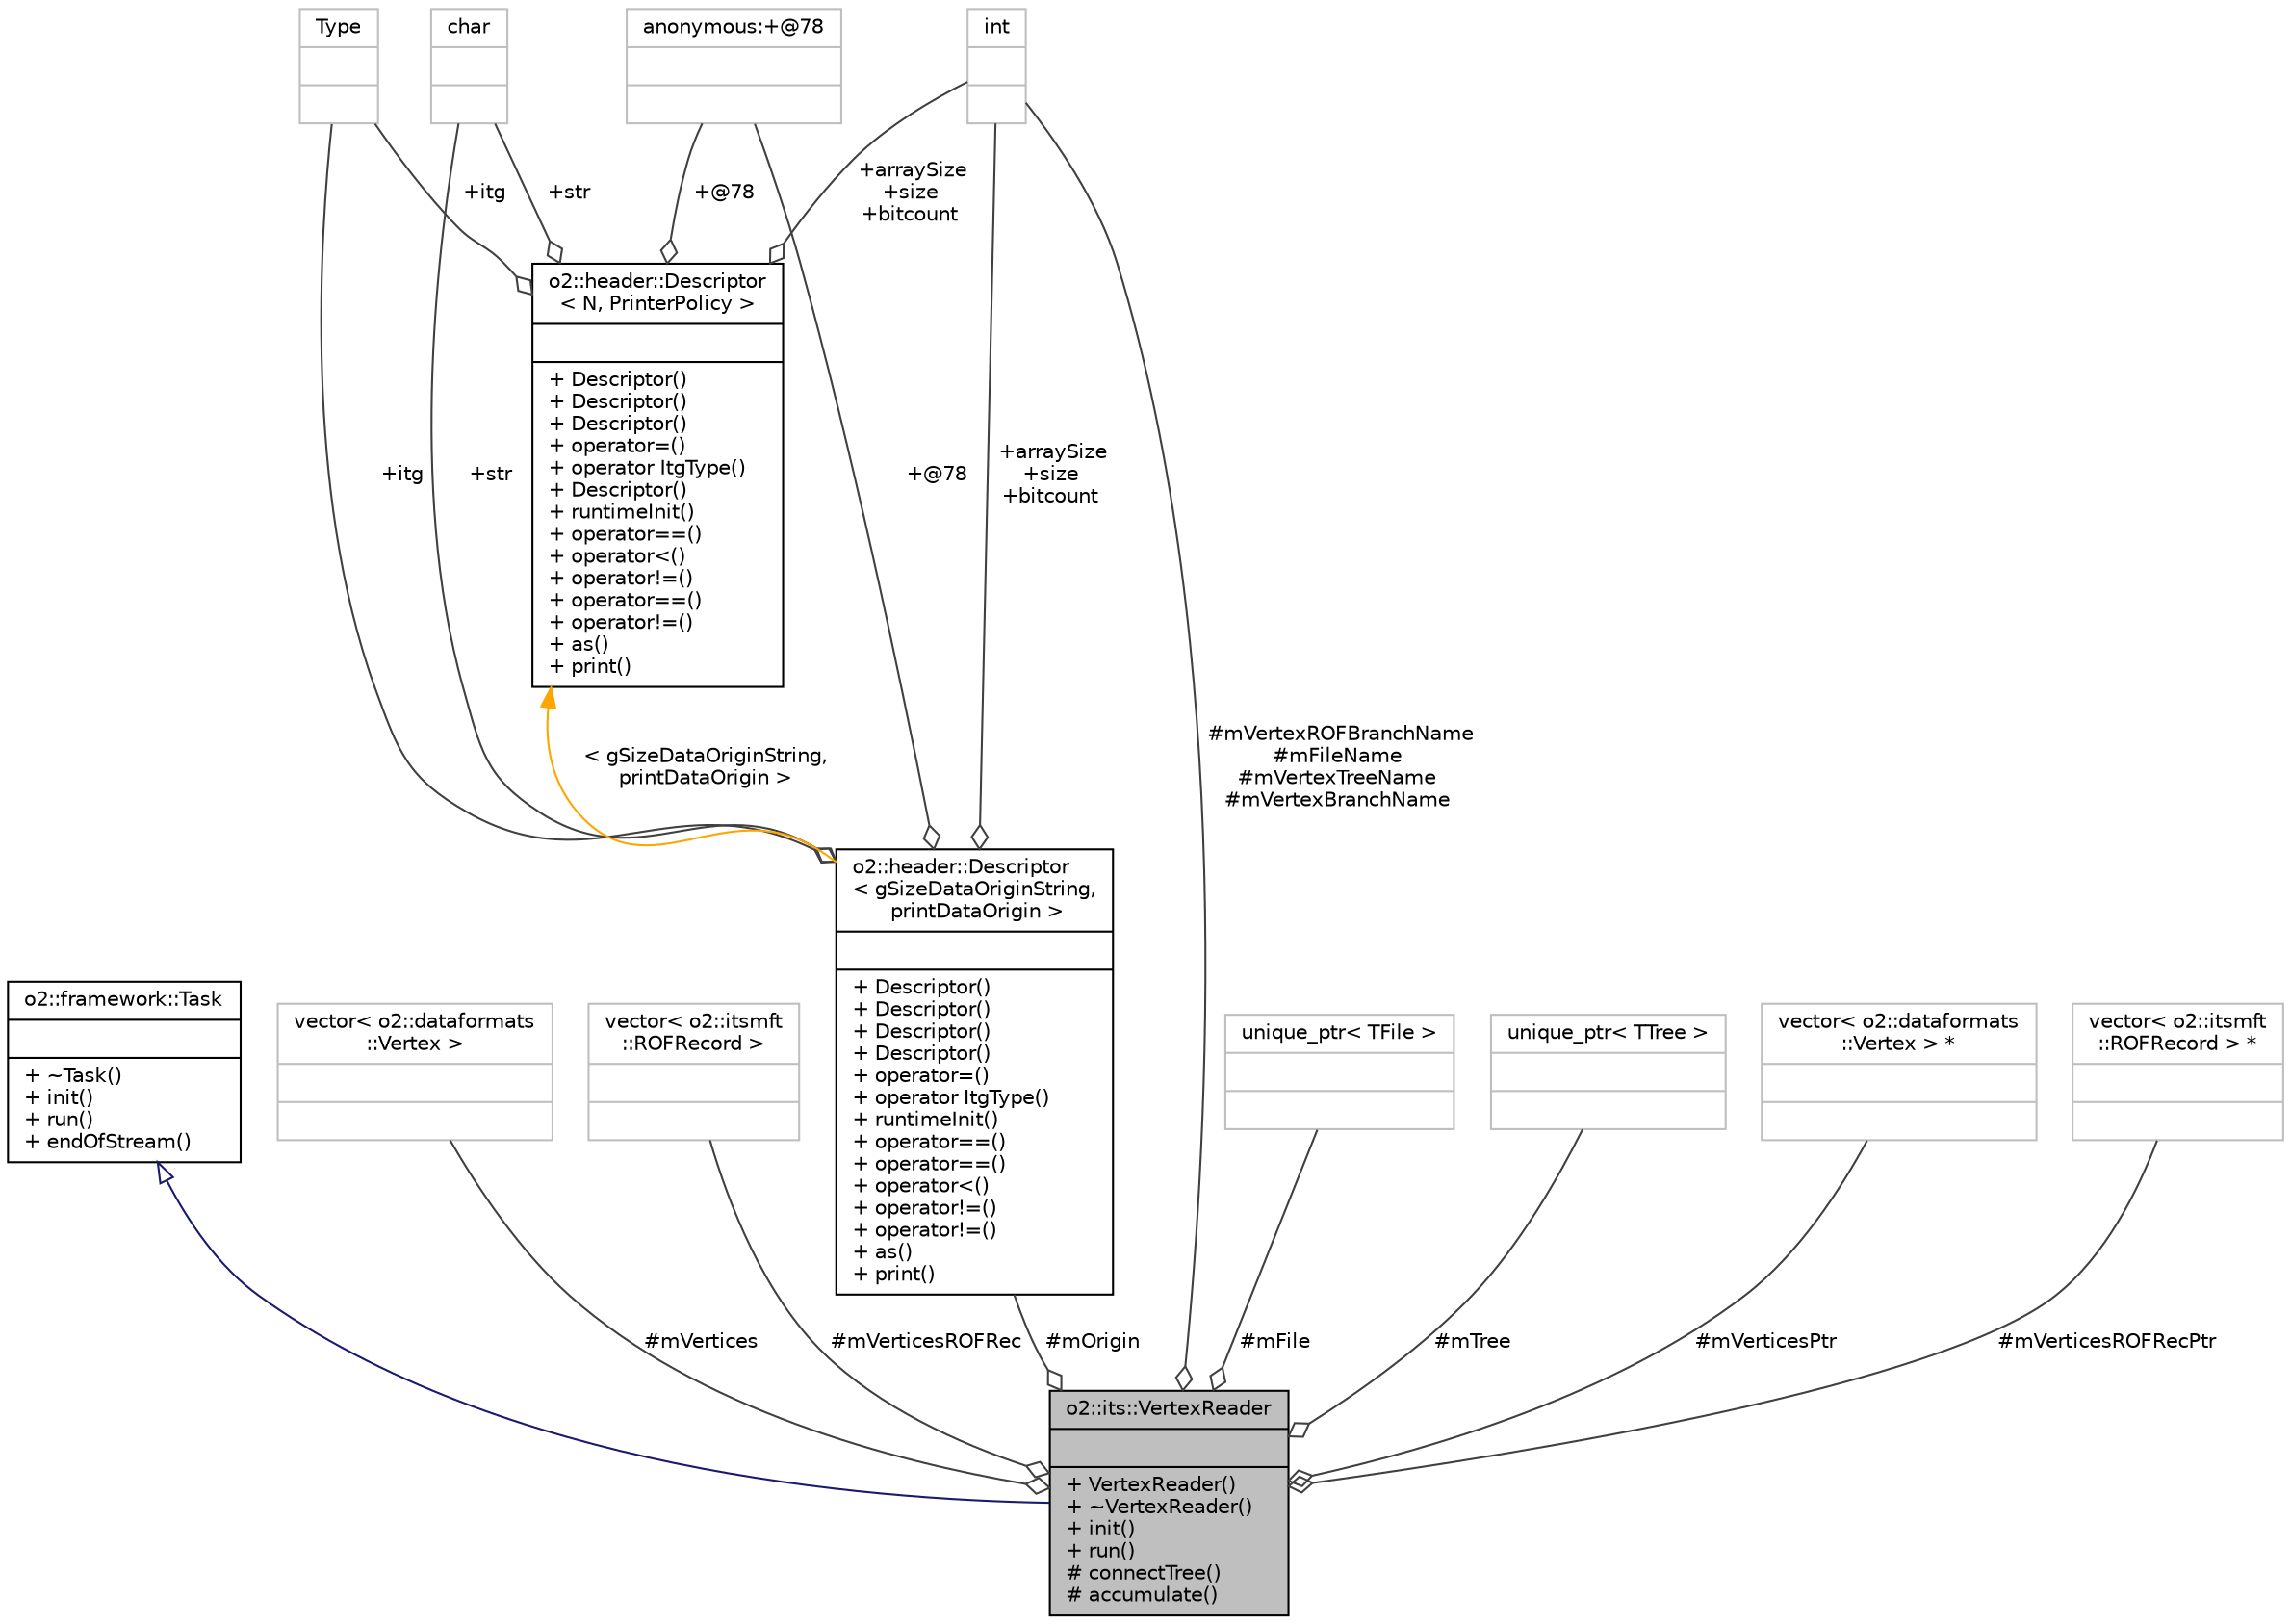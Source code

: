 digraph "o2::its::VertexReader"
{
 // INTERACTIVE_SVG=YES
  bgcolor="transparent";
  edge [fontname="Helvetica",fontsize="10",labelfontname="Helvetica",labelfontsize="10"];
  node [fontname="Helvetica",fontsize="10",shape=record];
  Node2 [label="{o2::its::VertexReader\n||+ VertexReader()\l+ ~VertexReader()\l+ init()\l+ run()\l# connectTree()\l# accumulate()\l}",height=0.2,width=0.4,color="black", fillcolor="grey75", style="filled", fontcolor="black"];
  Node3 -> Node2 [dir="back",color="midnightblue",fontsize="10",style="solid",arrowtail="onormal",fontname="Helvetica"];
  Node3 [label="{o2::framework::Task\n||+ ~Task()\l+ init()\l+ run()\l+ endOfStream()\l}",height=0.2,width=0.4,color="black",URL="$de/dac/classo2_1_1framework_1_1Task.html"];
  Node4 -> Node2 [color="grey25",fontsize="10",style="solid",label=" #mVertices" ,arrowhead="odiamond",fontname="Helvetica"];
  Node4 [label="{vector\< o2::dataformats\l::Vertex \>\n||}",height=0.2,width=0.4,color="grey75"];
  Node5 -> Node2 [color="grey25",fontsize="10",style="solid",label=" #mVerticesROFRec" ,arrowhead="odiamond",fontname="Helvetica"];
  Node5 [label="{vector\< o2::itsmft\l::ROFRecord \>\n||}",height=0.2,width=0.4,color="grey75"];
  Node6 -> Node2 [color="grey25",fontsize="10",style="solid",label=" #mOrigin" ,arrowhead="odiamond",fontname="Helvetica"];
  Node6 [label="{o2::header::Descriptor\l\< gSizeDataOriginString,\l printDataOrigin \>\n||+ Descriptor()\l+ Descriptor()\l+ Descriptor()\l+ Descriptor()\l+ operator=()\l+ operator ItgType()\l+ runtimeInit()\l+ operator==()\l+ operator==()\l+ operator\<()\l+ operator!=()\l+ operator!=()\l+ as()\l+ print()\l}",height=0.2,width=0.4,color="black",URL="$d9/db3/structo2_1_1header_1_1Descriptor.html"];
  Node7 -> Node6 [color="grey25",fontsize="10",style="solid",label=" +@78" ,arrowhead="odiamond",fontname="Helvetica"];
  Node7 [label="{anonymous:+@78\n||}",height=0.2,width=0.4,color="grey75"];
  Node8 -> Node6 [color="grey25",fontsize="10",style="solid",label=" +itg" ,arrowhead="odiamond",fontname="Helvetica"];
  Node8 [label="{Type\n||}",height=0.2,width=0.4,color="grey75"];
  Node9 -> Node6 [color="grey25",fontsize="10",style="solid",label=" +str" ,arrowhead="odiamond",fontname="Helvetica"];
  Node9 [label="{char\n||}",height=0.2,width=0.4,color="grey75"];
  Node10 -> Node6 [color="grey25",fontsize="10",style="solid",label=" +arraySize\n+size\n+bitcount" ,arrowhead="odiamond",fontname="Helvetica"];
  Node10 [label="{int\n||}",height=0.2,width=0.4,color="grey75"];
  Node11 -> Node6 [dir="back",color="orange",fontsize="10",style="solid",label=" \< gSizeDataOriginString,\l printDataOrigin \>" ,fontname="Helvetica"];
  Node11 [label="{o2::header::Descriptor\l\< N, PrinterPolicy \>\n||+ Descriptor()\l+ Descriptor()\l+ Descriptor()\l+ operator=()\l+ operator ItgType()\l+ Descriptor()\l+ runtimeInit()\l+ operator==()\l+ operator\<()\l+ operator!=()\l+ operator==()\l+ operator!=()\l+ as()\l+ print()\l}",height=0.2,width=0.4,color="black",URL="$d9/db3/structo2_1_1header_1_1Descriptor.html"];
  Node7 -> Node11 [color="grey25",fontsize="10",style="solid",label=" +@78" ,arrowhead="odiamond",fontname="Helvetica"];
  Node8 -> Node11 [color="grey25",fontsize="10",style="solid",label=" +itg" ,arrowhead="odiamond",fontname="Helvetica"];
  Node9 -> Node11 [color="grey25",fontsize="10",style="solid",label=" +str" ,arrowhead="odiamond",fontname="Helvetica"];
  Node10 -> Node11 [color="grey25",fontsize="10",style="solid",label=" +arraySize\n+size\n+bitcount" ,arrowhead="odiamond",fontname="Helvetica"];
  Node12 -> Node2 [color="grey25",fontsize="10",style="solid",label=" #mFile" ,arrowhead="odiamond",fontname="Helvetica"];
  Node12 [label="{unique_ptr\< TFile \>\n||}",height=0.2,width=0.4,color="grey75"];
  Node13 -> Node2 [color="grey25",fontsize="10",style="solid",label=" #mTree" ,arrowhead="odiamond",fontname="Helvetica"];
  Node13 [label="{unique_ptr\< TTree \>\n||}",height=0.2,width=0.4,color="grey75"];
  Node10 -> Node2 [color="grey25",fontsize="10",style="solid",label=" #mVertexROFBranchName\n#mFileName\n#mVertexTreeName\n#mVertexBranchName" ,arrowhead="odiamond",fontname="Helvetica"];
  Node14 -> Node2 [color="grey25",fontsize="10",style="solid",label=" #mVerticesPtr" ,arrowhead="odiamond",fontname="Helvetica"];
  Node14 [label="{vector\< o2::dataformats\l::Vertex \> *\n||}",height=0.2,width=0.4,color="grey75"];
  Node15 -> Node2 [color="grey25",fontsize="10",style="solid",label=" #mVerticesROFRecPtr" ,arrowhead="odiamond",fontname="Helvetica"];
  Node15 [label="{vector\< o2::itsmft\l::ROFRecord \> *\n||}",height=0.2,width=0.4,color="grey75"];
}
